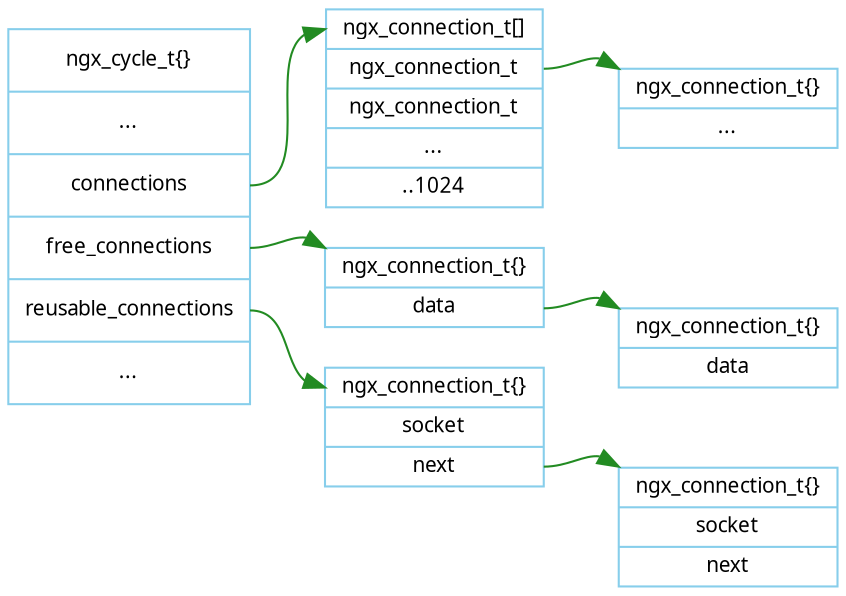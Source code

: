 digraph g {
   rankdir=LR;

   node [shape=record, color=skyblue, fontname="Verdana", fontsize=10];
   edge [color=forestgreen, fontname="Verdana", fontsize=10];

   ngx_cycle_t [label="<h>ngx_cycle_t\{\}|...|<connections>connections|<free_connections>free_connections|<reusable_connections>reusable_connections|...", height=2.5];

   connections [label="<h>ngx_connection_t\[\]|<n1>ngx_connection_t|<n2>ngx_connection_t|...|..1024"];
   ngx_connection_t0 [label="<h>ngx_connection_t\{\}|..."];
   ngx_cycle_t:connections -> connections:h;
   connections:n1 -> ngx_connection_t0:h:nw;

   ngx_connection_t1 [label="<h>ngx_connection_t\{\}|<data>data"];
   ngx_connection_t2 [label="<h>ngx_connection_t\{\}|<data>data"];

   ngx_cycle_t:free_connections -> ngx_connection_t1:h:nw;
   ngx_connection_t1:data -> ngx_connection_t2:h:nw;

   ngx_connection_t3 [label="<h>ngx_connection_t\{\}|socket|<next>next"];
   ngx_connection_t4 [label="<h>ngx_connection_t\{\}|socket|<next>next"];

   ngx_cycle_t:reusable_connections -> ngx_connection_t3:h;
   ngx_connection_t3:next -> ngx_connection_t4:h:nw;

}